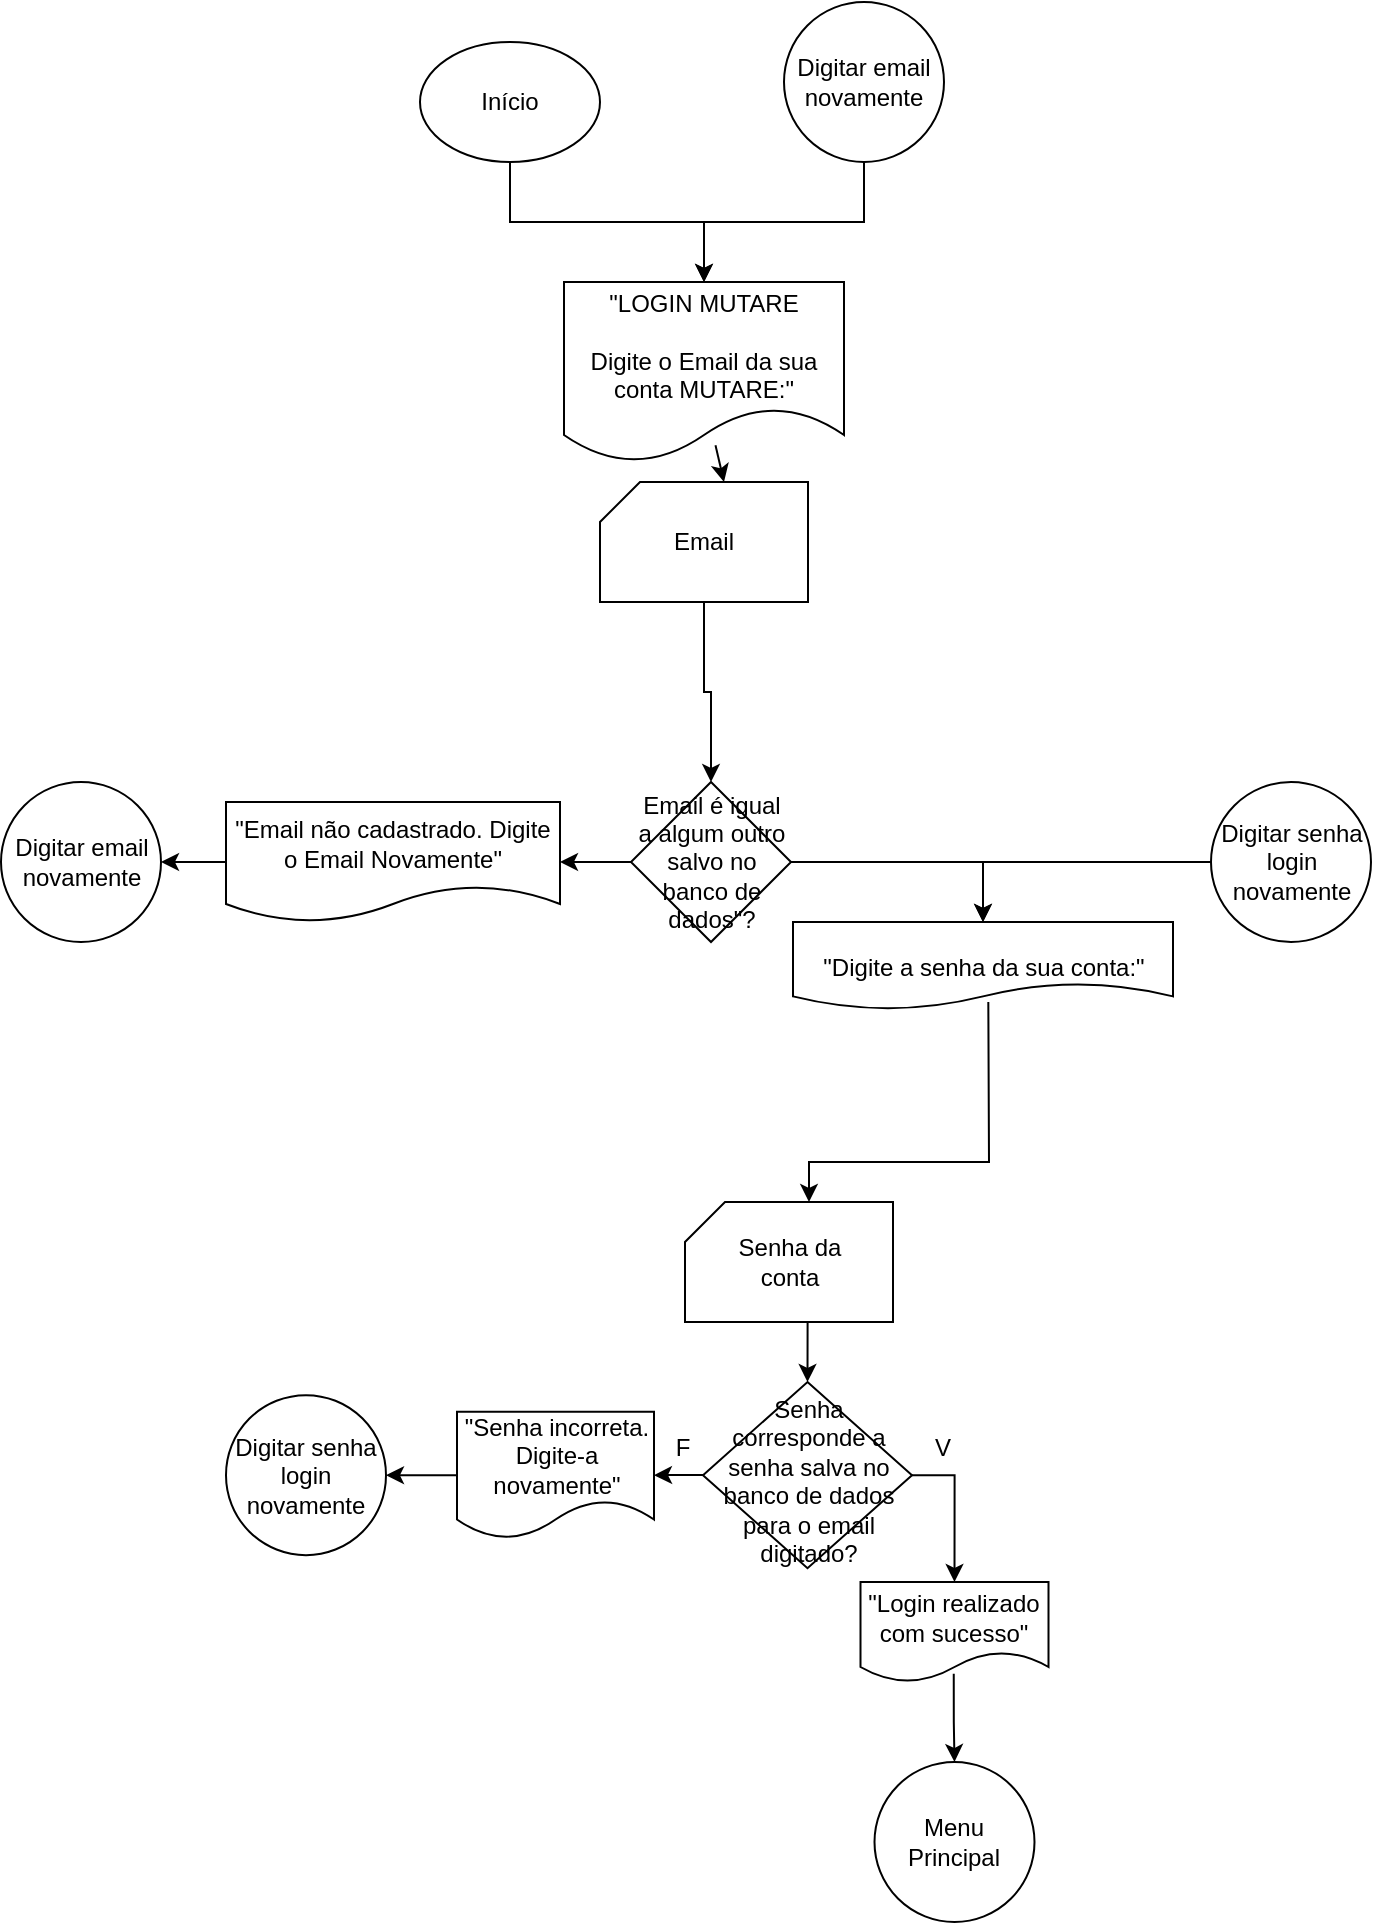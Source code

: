 <mxfile version="27.0.5">
  <diagram name="Página-1" id="IZqAts2g6bXaED-vM-Xr">
    <mxGraphModel dx="1226" dy="715" grid="1" gridSize="10" guides="1" tooltips="1" connect="1" arrows="1" fold="1" page="1" pageScale="1" pageWidth="827" pageHeight="1169" math="0" shadow="0">
      <root>
        <mxCell id="0" />
        <mxCell id="1" parent="0" />
        <mxCell id="0boTivlSuVRbXw25WTQz-3" value="&quot;LOGIN MUTARE&lt;div&gt;&lt;br&gt;&lt;/div&gt;&lt;div&gt;Digite o Email da sua conta MUTARE:&lt;span style=&quot;background-color: transparent; color: light-dark(rgb(0, 0, 0), rgb(255, 255, 255));&quot;&gt;&quot;&lt;/span&gt;&lt;/div&gt;" style="shape=document;whiteSpace=wrap;html=1;boundedLbl=1;" parent="1" vertex="1">
          <mxGeometry x="291" y="190" width="140" height="90" as="geometry" />
        </mxCell>
        <mxCell id="0boTivlSuVRbXw25WTQz-8" value="" style="endArrow=classic;html=1;rounded=0;entryX=0;entryY=0;entryDx=62;entryDy=0;entryPerimeter=0;exitX=0.541;exitY=0.907;exitDx=0;exitDy=0;exitPerimeter=0;" parent="1" source="0boTivlSuVRbXw25WTQz-3" target="0boTivlSuVRbXw25WTQz-5" edge="1">
          <mxGeometry width="50" height="50" relative="1" as="geometry">
            <mxPoint x="424" y="390" as="sourcePoint" />
            <mxPoint x="474" y="340" as="targetPoint" />
          </mxGeometry>
        </mxCell>
        <mxCell id="0boTivlSuVRbXw25WTQz-9" value="" style="group" parent="1" vertex="1" connectable="0">
          <mxGeometry x="309" y="290" width="104" height="60" as="geometry" />
        </mxCell>
        <mxCell id="0boTivlSuVRbXw25WTQz-5" value="" style="verticalLabelPosition=bottom;verticalAlign=top;html=1;shape=card;whiteSpace=wrap;size=20;arcSize=12;" parent="0boTivlSuVRbXw25WTQz-9" vertex="1">
          <mxGeometry width="104" height="60" as="geometry" />
        </mxCell>
        <mxCell id="0boTivlSuVRbXw25WTQz-6" value="Email" style="text;html=1;align=center;verticalAlign=middle;whiteSpace=wrap;rounded=0;" parent="0boTivlSuVRbXw25WTQz-9" vertex="1">
          <mxGeometry x="22" y="15" width="60" height="30" as="geometry" />
        </mxCell>
        <mxCell id="VMltcIXAbGf6lN5rMRbk-1" value="" style="edgeStyle=orthogonalEdgeStyle;rounded=0;orthogonalLoop=1;jettySize=auto;html=1;entryX=0.5;entryY=0;entryDx=0;entryDy=0;" parent="1" source="0boTivlSuVRbXw25WTQz-5" target="VMltcIXAbGf6lN5rMRbk-7" edge="1">
          <mxGeometry relative="1" as="geometry">
            <mxPoint x="352" y="400" as="targetPoint" />
          </mxGeometry>
        </mxCell>
        <mxCell id="VMltcIXAbGf6lN5rMRbk-30" value="" style="edgeStyle=orthogonalEdgeStyle;rounded=0;orthogonalLoop=1;jettySize=auto;html=1;entryX=1;entryY=0.5;entryDx=0;entryDy=0;" parent="1" source="VMltcIXAbGf6lN5rMRbk-7" target="VMltcIXAbGf6lN5rMRbk-21" edge="1">
          <mxGeometry relative="1" as="geometry" />
        </mxCell>
        <mxCell id="VMltcIXAbGf6lN5rMRbk-7" value="Email é igual a algum outro salvo no banco de dados&quot;?" style="rhombus;whiteSpace=wrap;html=1;" parent="1" vertex="1">
          <mxGeometry x="324.5" y="440" width="80" height="80" as="geometry" />
        </mxCell>
        <mxCell id="_lnYhkJ-__jE0vA7rewG-1" value="" style="edgeStyle=orthogonalEdgeStyle;rounded=0;orthogonalLoop=1;jettySize=auto;html=1;" parent="1" source="VMltcIXAbGf6lN5rMRbk-21" target="VMltcIXAbGf6lN5rMRbk-139" edge="1">
          <mxGeometry relative="1" as="geometry" />
        </mxCell>
        <mxCell id="VMltcIXAbGf6lN5rMRbk-21" value="&quot;Email não cadastrado.&amp;nbsp;&lt;span style=&quot;background-color: transparent; color: light-dark(rgb(0, 0, 0), rgb(255, 255, 255));&quot;&gt;Digite o Email Novamente&quot;&lt;/span&gt;" style="shape=document;whiteSpace=wrap;html=1;boundedLbl=1;" parent="1" vertex="1">
          <mxGeometry x="122" y="450" width="167" height="60" as="geometry" />
        </mxCell>
        <mxCell id="VMltcIXAbGf6lN5rMRbk-75" style="edgeStyle=orthogonalEdgeStyle;rounded=0;orthogonalLoop=1;jettySize=auto;html=1;exitX=1;exitY=0.5;exitDx=0;exitDy=0;entryX=0.5;entryY=0;entryDx=0;entryDy=0;" parent="1" source="VMltcIXAbGf6lN5rMRbk-7" target="VMltcIXAbGf6lN5rMRbk-64" edge="1">
          <mxGeometry relative="1" as="geometry">
            <mxPoint x="516" y="610" as="sourcePoint" />
          </mxGeometry>
        </mxCell>
        <mxCell id="VMltcIXAbGf6lN5rMRbk-61" value="Início" style="ellipse;whiteSpace=wrap;html=1;" parent="1" vertex="1">
          <mxGeometry x="219" y="70" width="90" height="60" as="geometry" />
        </mxCell>
        <mxCell id="VMltcIXAbGf6lN5rMRbk-64" value="&lt;div&gt;&lt;br&gt;&lt;/div&gt;&lt;div&gt;&quot;Digite a senha da sua conta:&lt;span style=&quot;background-color: transparent; color: light-dark(rgb(0, 0, 0), rgb(255, 255, 255));&quot;&gt;&quot;&lt;/span&gt;&lt;/div&gt;" style="shape=document;whiteSpace=wrap;html=1;boundedLbl=1;" parent="1" vertex="1">
          <mxGeometry x="405.5" y="510" width="190" height="43.75" as="geometry" />
        </mxCell>
        <mxCell id="VMltcIXAbGf6lN5rMRbk-72" value="" style="edgeStyle=orthogonalEdgeStyle;rounded=0;orthogonalLoop=1;jettySize=auto;html=1;entryX=0.5;entryY=0;entryDx=0;entryDy=0;exitX=0.496;exitY=0.918;exitDx=0;exitDy=0;exitPerimeter=0;" parent="1" source="VMltcIXAbGf6lN5rMRbk-73" target="VMltcIXAbGf6lN5rMRbk-74" edge="1">
          <mxGeometry relative="1" as="geometry">
            <mxPoint x="100.152" y="806.13" as="sourcePoint" />
            <mxPoint x="-169.25" y="979.7" as="targetPoint" />
            <Array as="points" />
          </mxGeometry>
        </mxCell>
        <mxCell id="VMltcIXAbGf6lN5rMRbk-73" value="&quot;Login realizado com sucesso&lt;span style=&quot;background-color: transparent; color: light-dark(rgb(0, 0, 0), rgb(255, 255, 255));&quot;&gt;&quot;&lt;/span&gt;" style="shape=document;whiteSpace=wrap;html=1;boundedLbl=1;" parent="1" vertex="1">
          <mxGeometry x="439.25" y="840.0" width="94" height="50" as="geometry" />
        </mxCell>
        <mxCell id="VMltcIXAbGf6lN5rMRbk-74" value="Menu Principal" style="ellipse;whiteSpace=wrap;html=1;" parent="1" vertex="1">
          <mxGeometry x="446.25" y="930" width="80" height="80" as="geometry" />
        </mxCell>
        <mxCell id="_lnYhkJ-__jE0vA7rewG-3" style="edgeStyle=orthogonalEdgeStyle;rounded=0;orthogonalLoop=1;jettySize=auto;html=1;exitX=0.5;exitY=1;exitDx=0;exitDy=0;entryX=0.5;entryY=0;entryDx=0;entryDy=0;" parent="1" source="VMltcIXAbGf6lN5rMRbk-85" target="0boTivlSuVRbXw25WTQz-3" edge="1">
          <mxGeometry relative="1" as="geometry" />
        </mxCell>
        <mxCell id="VMltcIXAbGf6lN5rMRbk-85" value="Digitar email novamente" style="ellipse;whiteSpace=wrap;html=1;aspect=fixed;" parent="1" vertex="1">
          <mxGeometry x="401" y="50" width="80" height="80" as="geometry" />
        </mxCell>
        <mxCell id="VMltcIXAbGf6lN5rMRbk-101" style="edgeStyle=orthogonalEdgeStyle;rounded=0;orthogonalLoop=1;jettySize=auto;html=1;exitX=0.5;exitY=1;exitDx=0;exitDy=0;entryX=0.5;entryY=0;entryDx=0;entryDy=0;" parent="1" source="VMltcIXAbGf6lN5rMRbk-61" target="0boTivlSuVRbXw25WTQz-3" edge="1">
          <mxGeometry relative="1" as="geometry">
            <mxPoint x="326" y="200" as="sourcePoint" />
          </mxGeometry>
        </mxCell>
        <mxCell id="VMltcIXAbGf6lN5rMRbk-112" value="" style="group" parent="1" vertex="1" connectable="0">
          <mxGeometry x="351.5" y="650" width="104" height="60" as="geometry" />
        </mxCell>
        <mxCell id="VMltcIXAbGf6lN5rMRbk-63" value="" style="verticalLabelPosition=bottom;verticalAlign=top;html=1;shape=card;whiteSpace=wrap;size=20;arcSize=12;" parent="VMltcIXAbGf6lN5rMRbk-112" vertex="1">
          <mxGeometry width="104" height="60" as="geometry" />
        </mxCell>
        <mxCell id="VMltcIXAbGf6lN5rMRbk-66" value="Senha da conta" style="text;html=1;align=center;verticalAlign=middle;whiteSpace=wrap;rounded=0;" parent="VMltcIXAbGf6lN5rMRbk-112" vertex="1">
          <mxGeometry x="22" y="15" width="60" height="30" as="geometry" />
        </mxCell>
        <mxCell id="VMltcIXAbGf6lN5rMRbk-115" value="" style="endArrow=classic;html=1;rounded=0;exitX=0.514;exitY=0.914;exitDx=0;exitDy=0;exitPerimeter=0;entryX=0;entryY=0;entryDx=62;entryDy=0;entryPerimeter=0;" parent="1" source="VMltcIXAbGf6lN5rMRbk-64" target="VMltcIXAbGf6lN5rMRbk-63" edge="1">
          <mxGeometry width="50" height="50" relative="1" as="geometry">
            <mxPoint x="345.5" y="810" as="sourcePoint" />
            <mxPoint x="395.5" y="760" as="targetPoint" />
            <Array as="points">
              <mxPoint x="503.5" y="630" />
              <mxPoint x="413.5" y="630" />
            </Array>
          </mxGeometry>
        </mxCell>
        <mxCell id="VMltcIXAbGf6lN5rMRbk-121" value="" style="edgeStyle=orthogonalEdgeStyle;rounded=0;orthogonalLoop=1;jettySize=auto;html=1;entryX=0.5;entryY=0;entryDx=0;entryDy=0;exitX=0.5;exitY=1;exitDx=0;exitDy=0;exitPerimeter=0;" parent="1" source="VMltcIXAbGf6lN5rMRbk-63" target="VMltcIXAbGf6lN5rMRbk-155" edge="1">
          <mxGeometry relative="1" as="geometry">
            <mxPoint x="402.5" y="760" as="targetPoint" />
            <mxPoint x="443" y="780" as="sourcePoint" />
          </mxGeometry>
        </mxCell>
        <mxCell id="VMltcIXAbGf6lN5rMRbk-139" value="Digitar email novamente" style="ellipse;whiteSpace=wrap;html=1;aspect=fixed;" parent="1" vertex="1">
          <mxGeometry x="9.5" y="440" width="80" height="80" as="geometry" />
        </mxCell>
        <mxCell id="VMltcIXAbGf6lN5rMRbk-156" style="edgeStyle=orthogonalEdgeStyle;rounded=0;orthogonalLoop=1;jettySize=auto;html=1;exitX=1;exitY=0.5;exitDx=0;exitDy=0;entryX=0.5;entryY=0;entryDx=0;entryDy=0;" parent="1" source="VMltcIXAbGf6lN5rMRbk-155" target="VMltcIXAbGf6lN5rMRbk-73" edge="1">
          <mxGeometry relative="1" as="geometry" />
        </mxCell>
        <mxCell id="VMltcIXAbGf6lN5rMRbk-158" value="" style="edgeStyle=orthogonalEdgeStyle;rounded=0;orthogonalLoop=1;jettySize=auto;html=1;" parent="1" source="VMltcIXAbGf6lN5rMRbk-155" target="VMltcIXAbGf6lN5rMRbk-157" edge="1">
          <mxGeometry relative="1" as="geometry" />
        </mxCell>
        <mxCell id="VMltcIXAbGf6lN5rMRbk-155" value="Senha corresponde a senha salva no banco de dados para o email digita&lt;span style=&quot;background-color: transparent; color: light-dark(rgb(0, 0, 0), rgb(255, 255, 255));&quot;&gt;do?&lt;/span&gt;" style="rhombus;whiteSpace=wrap;html=1;verticalAlign=top;arcSize=12;" parent="1" vertex="1">
          <mxGeometry x="360.5" y="740" width="104.5" height="93.13" as="geometry" />
        </mxCell>
        <mxCell id="VMltcIXAbGf6lN5rMRbk-160" value="" style="edgeStyle=orthogonalEdgeStyle;rounded=0;orthogonalLoop=1;jettySize=auto;html=1;" parent="1" source="VMltcIXAbGf6lN5rMRbk-157" target="VMltcIXAbGf6lN5rMRbk-159" edge="1">
          <mxGeometry relative="1" as="geometry" />
        </mxCell>
        <mxCell id="VMltcIXAbGf6lN5rMRbk-157" value="&quot;Senha incorreta. Digite-a novamente&quot;" style="shape=document;whiteSpace=wrap;html=1;boundedLbl=1;" parent="1" vertex="1">
          <mxGeometry x="237.5" y="754.85" width="98.5" height="63.44" as="geometry" />
        </mxCell>
        <mxCell id="VMltcIXAbGf6lN5rMRbk-159" value="Digitar senha login novamente" style="ellipse;whiteSpace=wrap;html=1;" parent="1" vertex="1">
          <mxGeometry x="122" y="746.565" width="80" height="80" as="geometry" />
        </mxCell>
        <mxCell id="VMltcIXAbGf6lN5rMRbk-162" style="edgeStyle=orthogonalEdgeStyle;rounded=0;orthogonalLoop=1;jettySize=auto;html=1;exitX=0;exitY=0.5;exitDx=0;exitDy=0;entryX=0.5;entryY=0;entryDx=0;entryDy=0;" parent="1" source="VMltcIXAbGf6lN5rMRbk-161" target="VMltcIXAbGf6lN5rMRbk-64" edge="1">
          <mxGeometry relative="1" as="geometry" />
        </mxCell>
        <mxCell id="VMltcIXAbGf6lN5rMRbk-161" value="Digitar senha login novamente" style="ellipse;whiteSpace=wrap;html=1;" parent="1" vertex="1">
          <mxGeometry x="614.5" y="440.005" width="80" height="80" as="geometry" />
        </mxCell>
        <mxCell id="Op-0wJ1cIvLsOhmIXbLP-5" value="V" style="text;html=1;align=center;verticalAlign=middle;resizable=0;points=[];autosize=1;strokeColor=none;fillColor=none;" vertex="1" parent="1">
          <mxGeometry x="465" y="758" width="30" height="30" as="geometry" />
        </mxCell>
        <mxCell id="Op-0wJ1cIvLsOhmIXbLP-6" value="F" style="text;html=1;align=center;verticalAlign=middle;resizable=0;points=[];autosize=1;strokeColor=none;fillColor=none;" vertex="1" parent="1">
          <mxGeometry x="335" y="758" width="30" height="30" as="geometry" />
        </mxCell>
      </root>
    </mxGraphModel>
  </diagram>
</mxfile>
